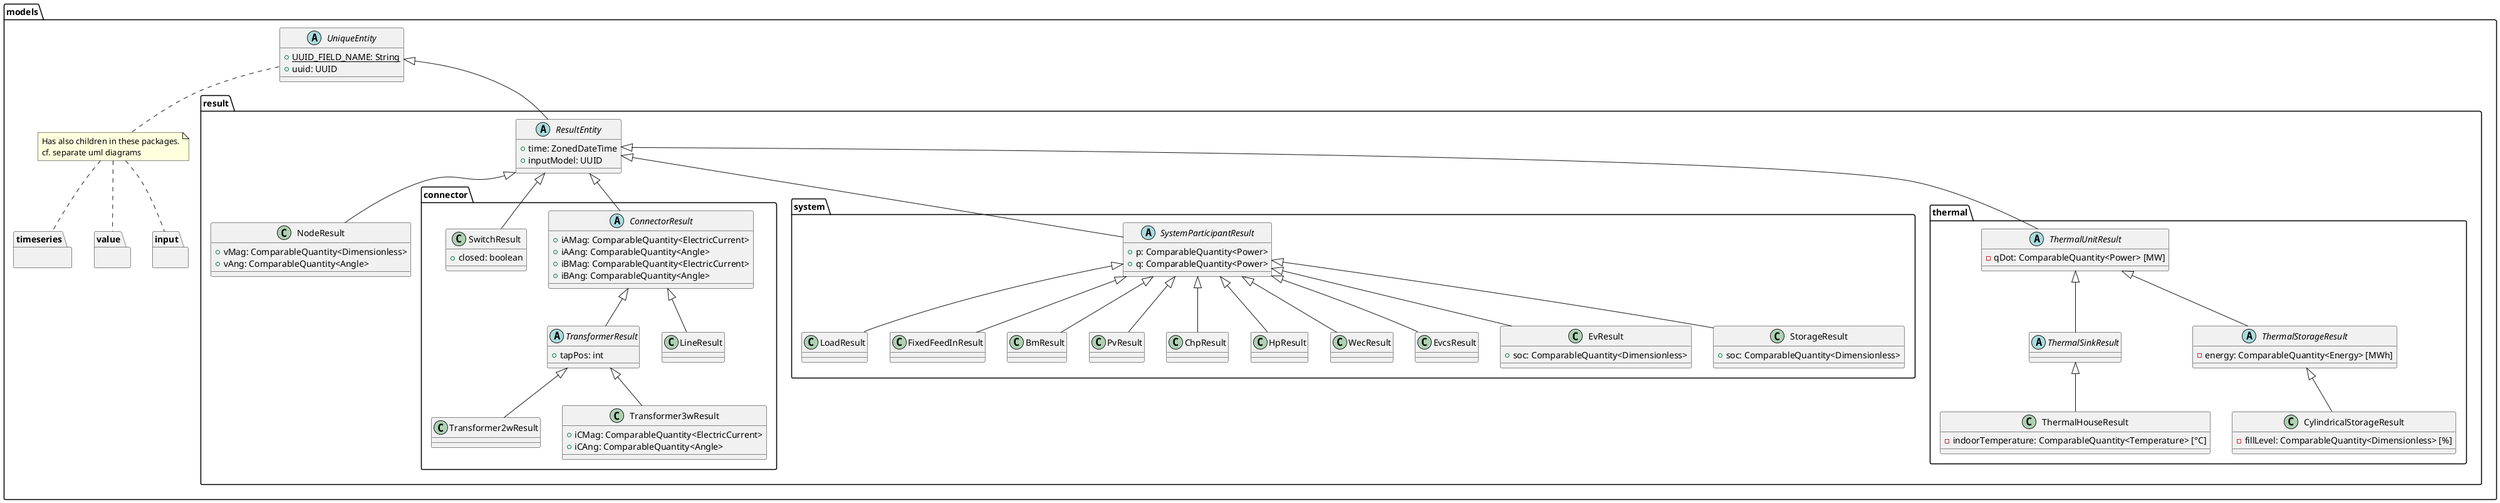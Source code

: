 @startuml

package models {

    abstract class UniqueEntity {
        + {static} UUID_FIELD_NAME: String
        + uuid: UUID
    }

    package timeseries {}
    package value {}
    package input {}
    note "Has also children in these packages.\ncf. separate uml diagrams" as childNote
    UniqueEntity .. childNote
    childNote .. input
    childNote .. timeseries
    childNote .. value

    package result {
        abstract class ResultEntity{
            + time: ZonedDateTime
            + inputModel: UUID
        }
        UniqueEntity <|-- ResultEntity

        class NodeResult{
            + vMag: ComparableQuantity<Dimensionless>
            + vAng: ComparableQuantity<Angle>
        }
        ResultEntity <|-- NodeResult
        
        package connector {

            abstract class ConnectorResult{
                + iAMag: ComparableQuantity<ElectricCurrent>
                + iAAng: ComparableQuantity<Angle>
                + iBMag: ComparableQuantity<ElectricCurrent>
                + iBAng: ComparableQuantity<Angle>
            }
            ResultEntity <|-- ConnectorResult

            abstract class TransformerResult{
                + tapPos: int
            }
            ConnectorResult <|-- TransformerResult

            class Transformer2wResult
            TransformerResult <|-- Transformer2wResult

            class Transformer3wResult{
                + iCMag: ComparableQuantity<ElectricCurrent>
                + iCAng: ComparableQuantity<Angle>
            }
            TransformerResult <|-- Transformer3wResult

            class LineResult
            ConnectorResult <|-- LineResult

            class SwitchResult{
                + closed: boolean
            }
            ResultEntity <|-- SwitchResult
        }

        package system {

            abstract class SystemParticipantResult{
                + p: ComparableQuantity<Power>
                + q: ComparableQuantity<Power>
            }
            ResultEntity  <|-- SystemParticipantResult

            class LoadResult
            SystemParticipantResult <|-- LoadResult

            class FixedFeedInResult
            SystemParticipantResult <|-- FixedFeedInResult

            class BmResult
            SystemParticipantResult <|-- BmResult

            class PvResult
            SystemParticipantResult  <|-- PvResult

            class ChpResult
            SystemParticipantResult <|-- ChpResult

            class HpResult
            SystemParticipantResult <|-- HpResult

            class WecResult
            SystemParticipantResult <|-- WecResult

            class EvcsResult
            SystemParticipantResult <|-- EvcsResult

            class EvResult{
                + soc: ComparableQuantity<Dimensionless>
            }
            SystemParticipantResult <|-- EvResult

            class StorageResult{
                + soc: ComparableQuantity<Dimensionless>
            }
            SystemParticipantResult <|-- StorageResult
        }

        package thermal {

            Abstract class ThermalUnitResult {
                - qDot: ComparableQuantity<Power> [MW]
            }
            ResultEntity <|-- ThermalUnitResult

            Abstract class ThermalSinkResult
            ThermalUnitResult <|-- ThermalSinkResult

            class ThermalHouseResult {
                - indoorTemperature: ComparableQuantity<Temperature> [°C]
            }
            ThermalSinkResult <|-- ThermalHouseResult

            Abstract class ThermalStorageResult {
                - energy: ComparableQuantity<Energy> [MWh]
            }
            ThermalUnitResult <|-- ThermalStorageResult

            class CylindricalStorageResult {
            - fillLevel: ComparableQuantity<Dimensionless> [%]
            }
            ThermalStorageResult <|-- CylindricalStorageResult
        }
    }
}

@enduml